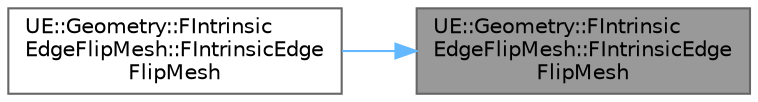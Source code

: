 digraph "UE::Geometry::FIntrinsicEdgeFlipMesh::FIntrinsicEdgeFlipMesh"
{
 // INTERACTIVE_SVG=YES
 // LATEX_PDF_SIZE
  bgcolor="transparent";
  edge [fontname=Helvetica,fontsize=10,labelfontname=Helvetica,labelfontsize=10];
  node [fontname=Helvetica,fontsize=10,shape=box,height=0.2,width=0.4];
  rankdir="RL";
  Node1 [id="Node000001",label="UE::Geometry::FIntrinsic\lEdgeFlipMesh::FIntrinsicEdge\lFlipMesh",height=0.2,width=0.4,color="gray40", fillcolor="grey60", style="filled", fontcolor="black",tooltip=" "];
  Node1 -> Node2 [id="edge1_Node000001_Node000002",dir="back",color="steelblue1",style="solid",tooltip=" "];
  Node2 [id="Node000002",label="UE::Geometry::FIntrinsic\lEdgeFlipMesh::FIntrinsicEdge\lFlipMesh",height=0.2,width=0.4,color="grey40", fillcolor="white", style="filled",URL="$d2/d81/classUE_1_1Geometry_1_1FIntrinsicEdgeFlipMesh.html#afb96181c75a029ff9aaf8d6837c34a21",tooltip=" "];
}

